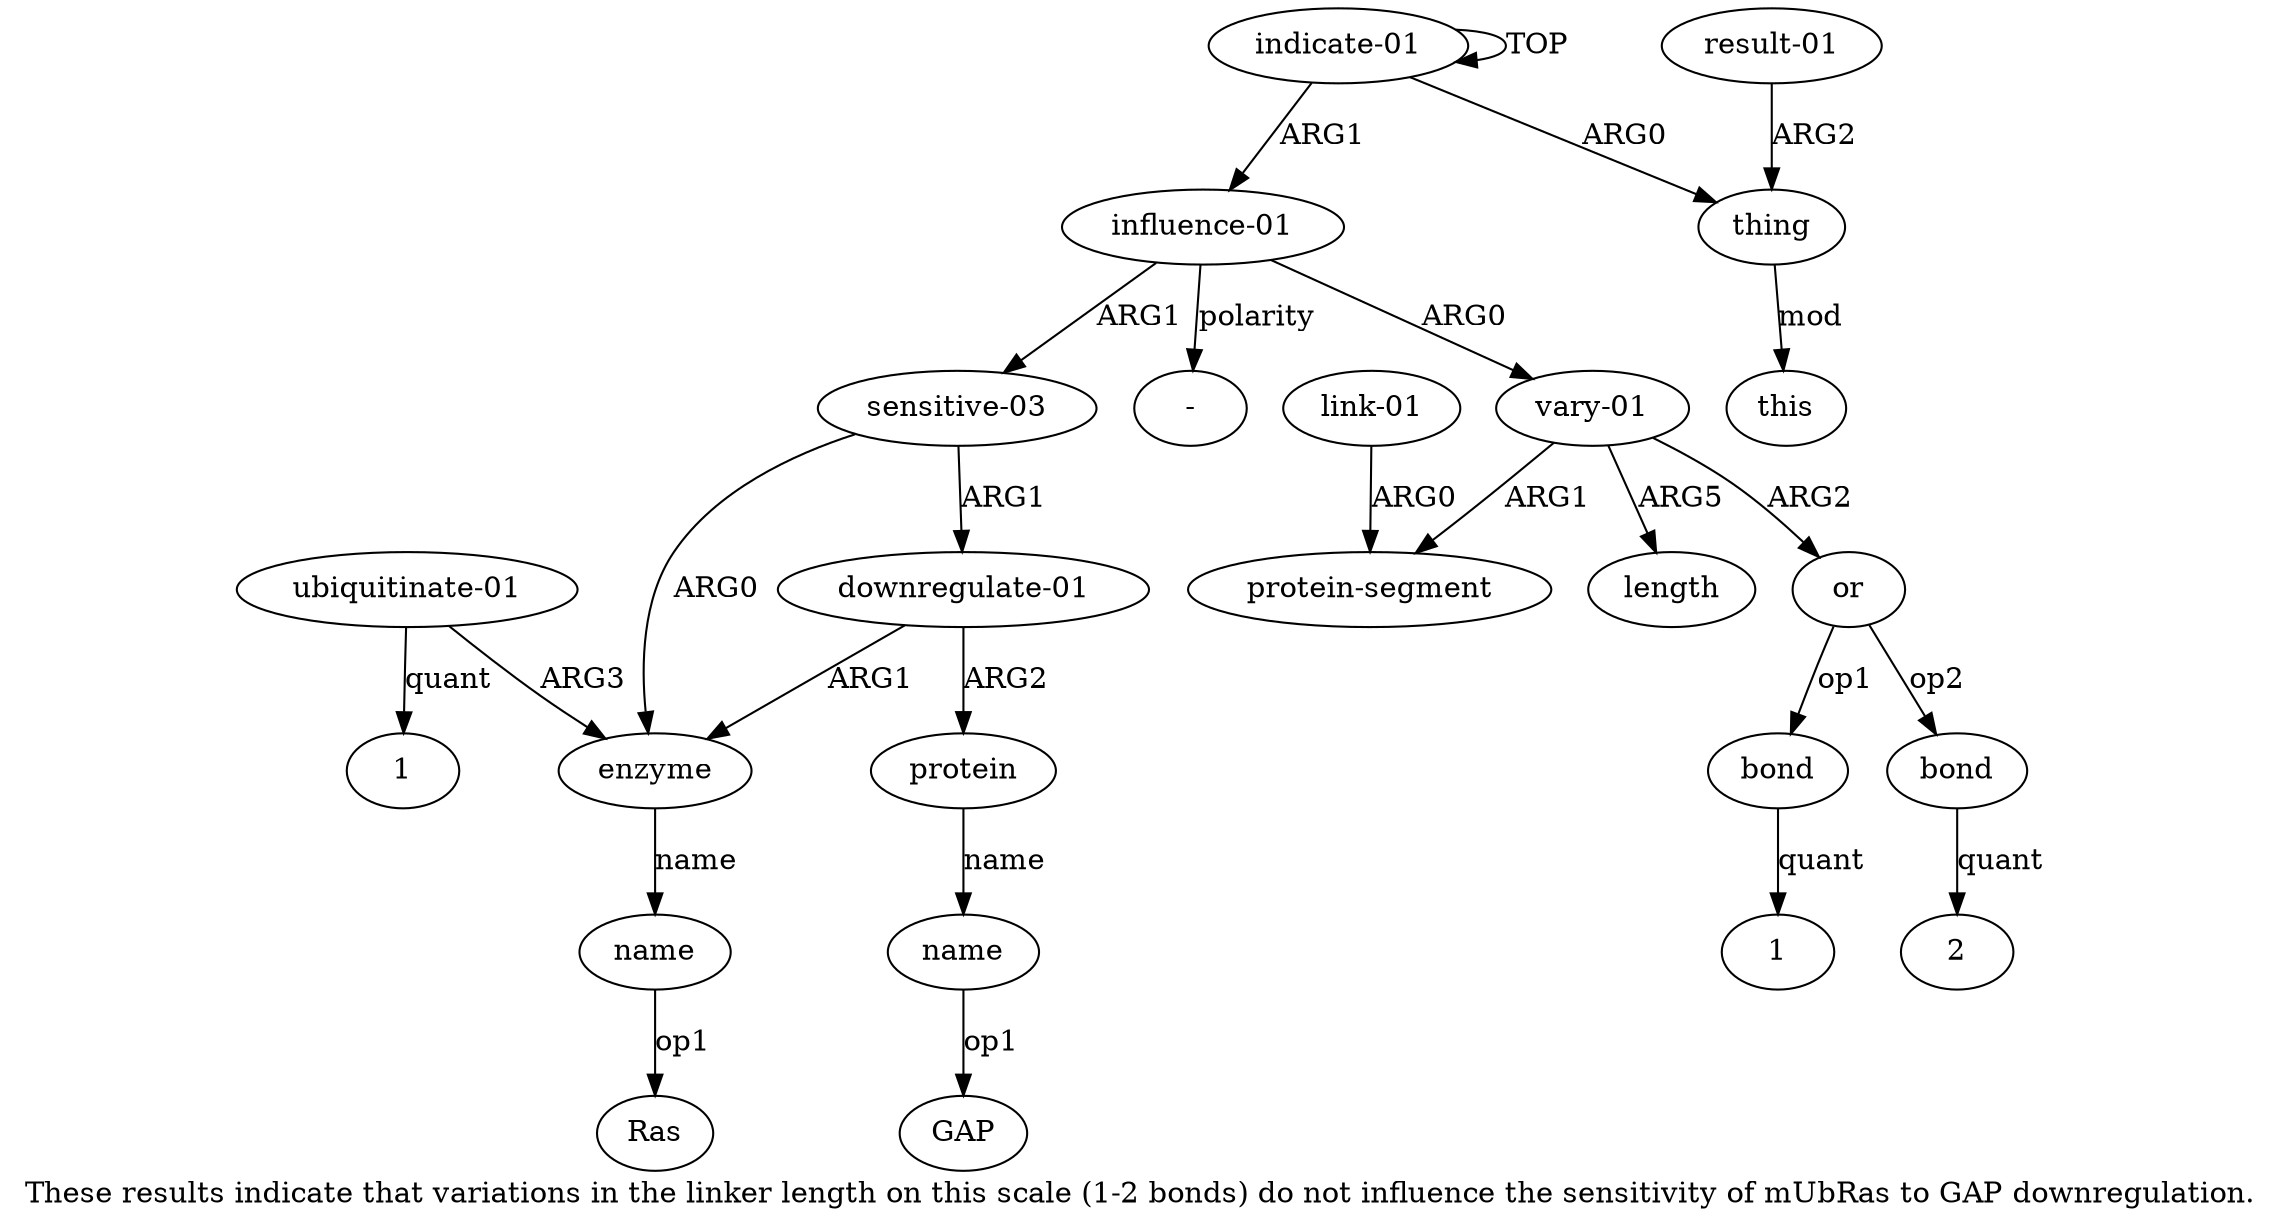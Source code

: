 digraph  {
	graph [label="These results indicate that variations in the linker length on this scale (1-2 bonds) do not influence the sensitivity of mUbRas \
to GAP downregulation."];
	node [label="\N"];
	"a18 GAP"	 [color=black,
		gold_ind=-1,
		gold_label=GAP,
		label=GAP,
		test_ind=-1,
		test_label=GAP];
	"a15 1"	 [color=black,
		gold_ind=-1,
		gold_label=1,
		label=1,
		test_ind=-1,
		test_label=1];
	"a4 -"	 [color=black,
		gold_ind=-1,
		gold_label="-",
		label="-",
		test_ind=-1,
		test_label="-"];
	"a9 1"	 [color=black,
		gold_ind=-1,
		gold_label=1,
		label=1,
		test_ind=-1,
		test_label=1];
	a15	 [color=black,
		gold_ind=15,
		gold_label="ubiquitinate-01",
		label="ubiquitinate-01",
		test_ind=15,
		test_label="ubiquitinate-01"];
	a15 -> "a15 1" [key=0,
	color=black,
	gold_label=quant,
	label=quant,
	test_label=quant];
a13 [color=black,
	gold_ind=13,
	gold_label=enzyme,
	label=enzyme,
	test_ind=13,
	test_label=enzyme];
a15 -> a13 [key=0,
color=black,
gold_label=ARG3,
label=ARG3,
test_label=ARG3];
a14 [color=black,
gold_ind=14,
gold_label=name,
label=name,
test_ind=14,
test_label=name];
"a14 Ras" [color=black,
gold_ind=-1,
gold_label=Ras,
label=Ras,
test_ind=-1,
test_label=Ras];
a14 -> "a14 Ras" [key=0,
color=black,
gold_label=op1,
label=op1,
test_label=op1];
a17 [color=black,
gold_ind=17,
gold_label=protein,
label=protein,
test_ind=17,
test_label=protein];
a18 [color=black,
gold_ind=18,
gold_label=name,
label=name,
test_ind=18,
test_label=name];
a17 -> a18 [key=0,
color=black,
gold_label=name,
label=name,
test_label=name];
a16 [color=black,
gold_ind=16,
gold_label="downregulate-01",
label="downregulate-01",
test_ind=16,
test_label="downregulate-01"];
a16 -> a17 [key=0,
color=black,
gold_label=ARG2,
label=ARG2,
test_label=ARG2];
a16 -> a13 [key=0,
color=black,
gold_label=ARG1,
label=ARG1,
test_label=ARG1];
a11 [color=black,
gold_ind=11,
gold_label=length,
label=length,
test_ind=11,
test_label=length];
a10 [color=black,
gold_ind=10,
gold_label=bond,
label=bond,
test_ind=10,
test_label=bond];
"a10 2" [color=black,
gold_ind=-1,
gold_label=2,
label=2,
test_ind=-1,
test_label=2];
a10 -> "a10 2" [key=0,
color=black,
gold_label=quant,
label=quant,
test_label=quant];
a13 -> a14 [key=0,
color=black,
gold_label=name,
label=name,
test_label=name];
a12 [color=black,
gold_ind=12,
gold_label="sensitive-03",
label="sensitive-03",
test_ind=12,
test_label="sensitive-03"];
a12 -> a16 [key=0,
color=black,
gold_label=ARG1,
label=ARG1,
test_label=ARG1];
a12 -> a13 [key=0,
color=black,
gold_label=ARG0,
label=ARG0,
test_label=ARG0];
a18 -> "a18 GAP" [key=0,
color=black,
gold_label=op1,
label=op1,
test_label=op1];
a1 [color=black,
gold_ind=1,
gold_label=thing,
label=thing,
test_ind=1,
test_label=thing];
a3 [color=black,
gold_ind=3,
gold_label=this,
label=this,
test_ind=3,
test_label=this];
a1 -> a3 [key=0,
color=black,
gold_label=mod,
label=mod,
test_label=mod];
a0 [color=black,
gold_ind=0,
gold_label="indicate-01",
label="indicate-01",
test_ind=0,
test_label="indicate-01"];
a0 -> a1 [key=0,
color=black,
gold_label=ARG0,
label=ARG0,
test_label=ARG0];
a0 -> a0 [key=0,
color=black,
gold_label=TOP,
label=TOP,
test_label=TOP];
a4 [color=black,
gold_ind=4,
gold_label="influence-01",
label="influence-01",
test_ind=4,
test_label="influence-01"];
a0 -> a4 [key=0,
color=black,
gold_label=ARG1,
label=ARG1,
test_label=ARG1];
a2 [color=black,
gold_ind=2,
gold_label="result-01",
label="result-01",
test_ind=2,
test_label="result-01"];
a2 -> a1 [key=0,
color=black,
gold_label=ARG2,
label=ARG2,
test_label=ARG2];
a5 [color=black,
gold_ind=5,
gold_label="vary-01",
label="vary-01",
test_ind=5,
test_label="vary-01"];
a5 -> a11 [key=0,
color=black,
gold_label=ARG5,
label=ARG5,
test_label=ARG5];
a6 [color=black,
gold_ind=6,
gold_label="protein-segment",
label="protein-segment",
test_ind=6,
test_label="protein-segment"];
a5 -> a6 [key=0,
color=black,
gold_label=ARG1,
label=ARG1,
test_label=ARG1];
a8 [color=black,
gold_ind=8,
gold_label=or,
label=or,
test_ind=8,
test_label=or];
a5 -> a8 [key=0,
color=black,
gold_label=ARG2,
label=ARG2,
test_label=ARG2];
a4 -> "a4 -" [key=0,
color=black,
gold_label=polarity,
label=polarity,
test_label=polarity];
a4 -> a12 [key=0,
color=black,
gold_label=ARG1,
label=ARG1,
test_label=ARG1];
a4 -> a5 [key=0,
color=black,
gold_label=ARG0,
label=ARG0,
test_label=ARG0];
a7 [color=black,
gold_ind=7,
gold_label="link-01",
label="link-01",
test_ind=7,
test_label="link-01"];
a7 -> a6 [key=0,
color=black,
gold_label=ARG0,
label=ARG0,
test_label=ARG0];
a9 [color=black,
gold_ind=9,
gold_label=bond,
label=bond,
test_ind=9,
test_label=bond];
a9 -> "a9 1" [key=0,
color=black,
gold_label=quant,
label=quant,
test_label=quant];
a8 -> a10 [key=0,
color=black,
gold_label=op2,
label=op2,
test_label=op2];
a8 -> a9 [key=0,
color=black,
gold_label=op1,
label=op1,
test_label=op1];
}
